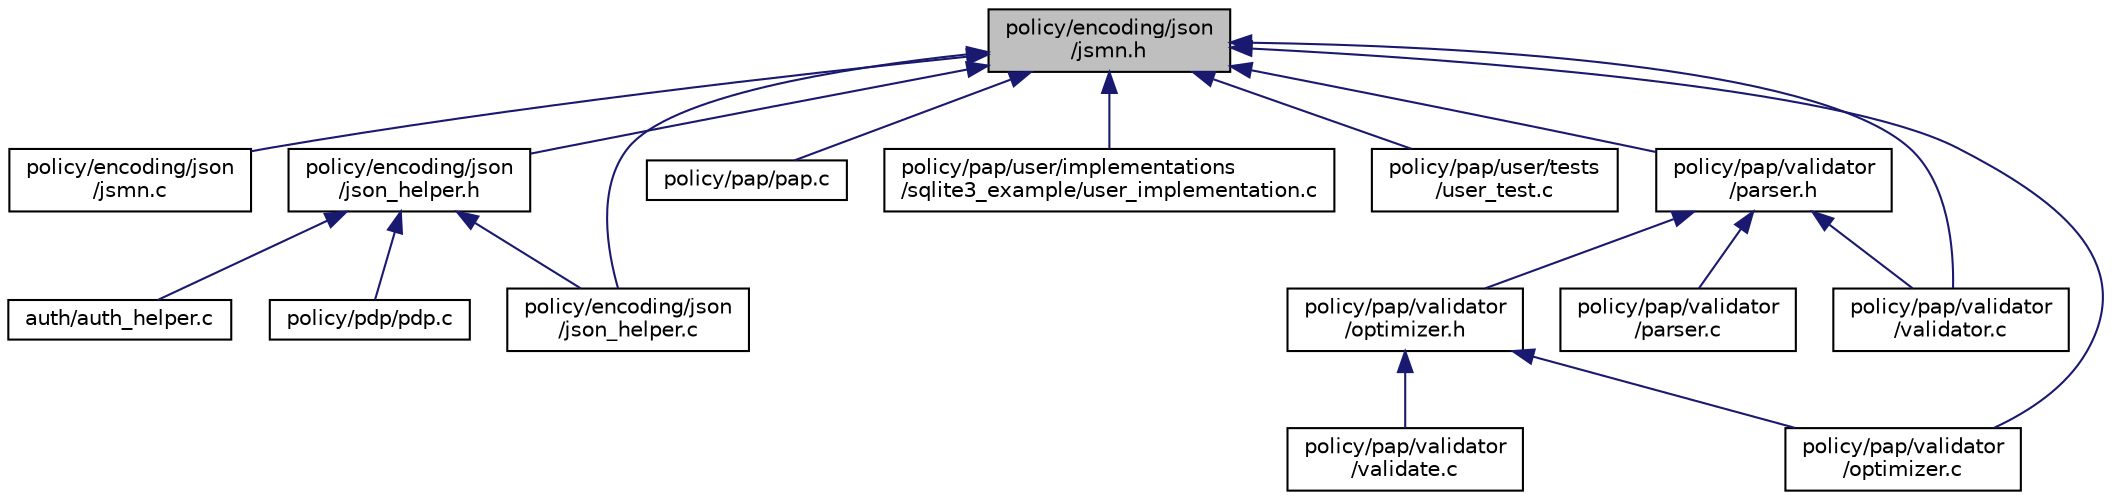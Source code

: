 digraph "policy/encoding/json/jsmn.h"
{
  edge [fontname="Helvetica",fontsize="10",labelfontname="Helvetica",labelfontsize="10"];
  node [fontname="Helvetica",fontsize="10",shape=record];
  Node2 [label="policy/encoding/json\l/jsmn.h",height=0.2,width=0.4,color="black", fillcolor="grey75", style="filled", fontcolor="black"];
  Node2 -> Node3 [dir="back",color="midnightblue",fontsize="10",style="solid",fontname="Helvetica"];
  Node3 [label="policy/encoding/json\l/jsmn.c",height=0.2,width=0.4,color="black", fillcolor="white", style="filled",URL="$jsmn_8c.html"];
  Node2 -> Node4 [dir="back",color="midnightblue",fontsize="10",style="solid",fontname="Helvetica"];
  Node4 [label="policy/encoding/json\l/json_helper.h",height=0.2,width=0.4,color="black", fillcolor="white", style="filled",URL="$json__helper_8h.html"];
  Node4 -> Node5 [dir="back",color="midnightblue",fontsize="10",style="solid",fontname="Helvetica"];
  Node5 [label="auth/auth_helper.c",height=0.2,width=0.4,color="black", fillcolor="white", style="filled",URL="$auth__helper_8c.html"];
  Node4 -> Node6 [dir="back",color="midnightblue",fontsize="10",style="solid",fontname="Helvetica"];
  Node6 [label="policy/encoding/json\l/json_helper.c",height=0.2,width=0.4,color="black", fillcolor="white", style="filled",URL="$json__helper_8c.html"];
  Node4 -> Node7 [dir="back",color="midnightblue",fontsize="10",style="solid",fontname="Helvetica"];
  Node7 [label="policy/pdp/pdp.c",height=0.2,width=0.4,color="black", fillcolor="white", style="filled",URL="$pdp_8c.html"];
  Node2 -> Node6 [dir="back",color="midnightblue",fontsize="10",style="solid",fontname="Helvetica"];
  Node2 -> Node8 [dir="back",color="midnightblue",fontsize="10",style="solid",fontname="Helvetica"];
  Node8 [label="policy/pap/pap.c",height=0.2,width=0.4,color="black", fillcolor="white", style="filled",URL="$pap_8c.html"];
  Node2 -> Node9 [dir="back",color="midnightblue",fontsize="10",style="solid",fontname="Helvetica"];
  Node9 [label="policy/pap/user/implementations\l/sqlite3_example/user_implementation.c",height=0.2,width=0.4,color="black", fillcolor="white", style="filled",URL="$user__implementation_8c.html"];
  Node2 -> Node10 [dir="back",color="midnightblue",fontsize="10",style="solid",fontname="Helvetica"];
  Node10 [label="policy/pap/user/tests\l/user_test.c",height=0.2,width=0.4,color="black", fillcolor="white", style="filled",URL="$user__test_8c.html"];
  Node2 -> Node11 [dir="back",color="midnightblue",fontsize="10",style="solid",fontname="Helvetica"];
  Node11 [label="policy/pap/validator\l/parser.h",height=0.2,width=0.4,color="black", fillcolor="white", style="filled",URL="$parser_8h.html"];
  Node11 -> Node12 [dir="back",color="midnightblue",fontsize="10",style="solid",fontname="Helvetica"];
  Node12 [label="policy/pap/validator\l/optimizer.h",height=0.2,width=0.4,color="black", fillcolor="white", style="filled",URL="$optimizer_8h.html"];
  Node12 -> Node13 [dir="back",color="midnightblue",fontsize="10",style="solid",fontname="Helvetica"];
  Node13 [label="policy/pap/validator\l/optimizer.c",height=0.2,width=0.4,color="black", fillcolor="white", style="filled",URL="$optimizer_8c.html"];
  Node12 -> Node14 [dir="back",color="midnightblue",fontsize="10",style="solid",fontname="Helvetica"];
  Node14 [label="policy/pap/validator\l/validate.c",height=0.2,width=0.4,color="black", fillcolor="white", style="filled",URL="$validate_8c.html"];
  Node11 -> Node15 [dir="back",color="midnightblue",fontsize="10",style="solid",fontname="Helvetica"];
  Node15 [label="policy/pap/validator\l/parser.c",height=0.2,width=0.4,color="black", fillcolor="white", style="filled",URL="$parser_8c.html"];
  Node11 -> Node16 [dir="back",color="midnightblue",fontsize="10",style="solid",fontname="Helvetica"];
  Node16 [label="policy/pap/validator\l/validator.c",height=0.2,width=0.4,color="black", fillcolor="white", style="filled",URL="$validator_8c.html"];
  Node2 -> Node13 [dir="back",color="midnightblue",fontsize="10",style="solid",fontname="Helvetica"];
  Node2 -> Node16 [dir="back",color="midnightblue",fontsize="10",style="solid",fontname="Helvetica"];
}
